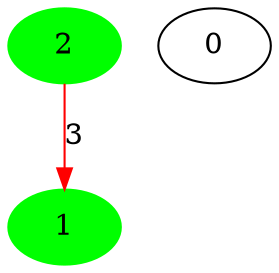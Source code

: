 digraph dicgraph { // 3
n2->n1 [label = 3 ,color = red] // 2 1 3
n0 [label="0"]
n1 [label="1", style = filled , color = green ]
n2 [label="2", style = filled , color = green ]
}